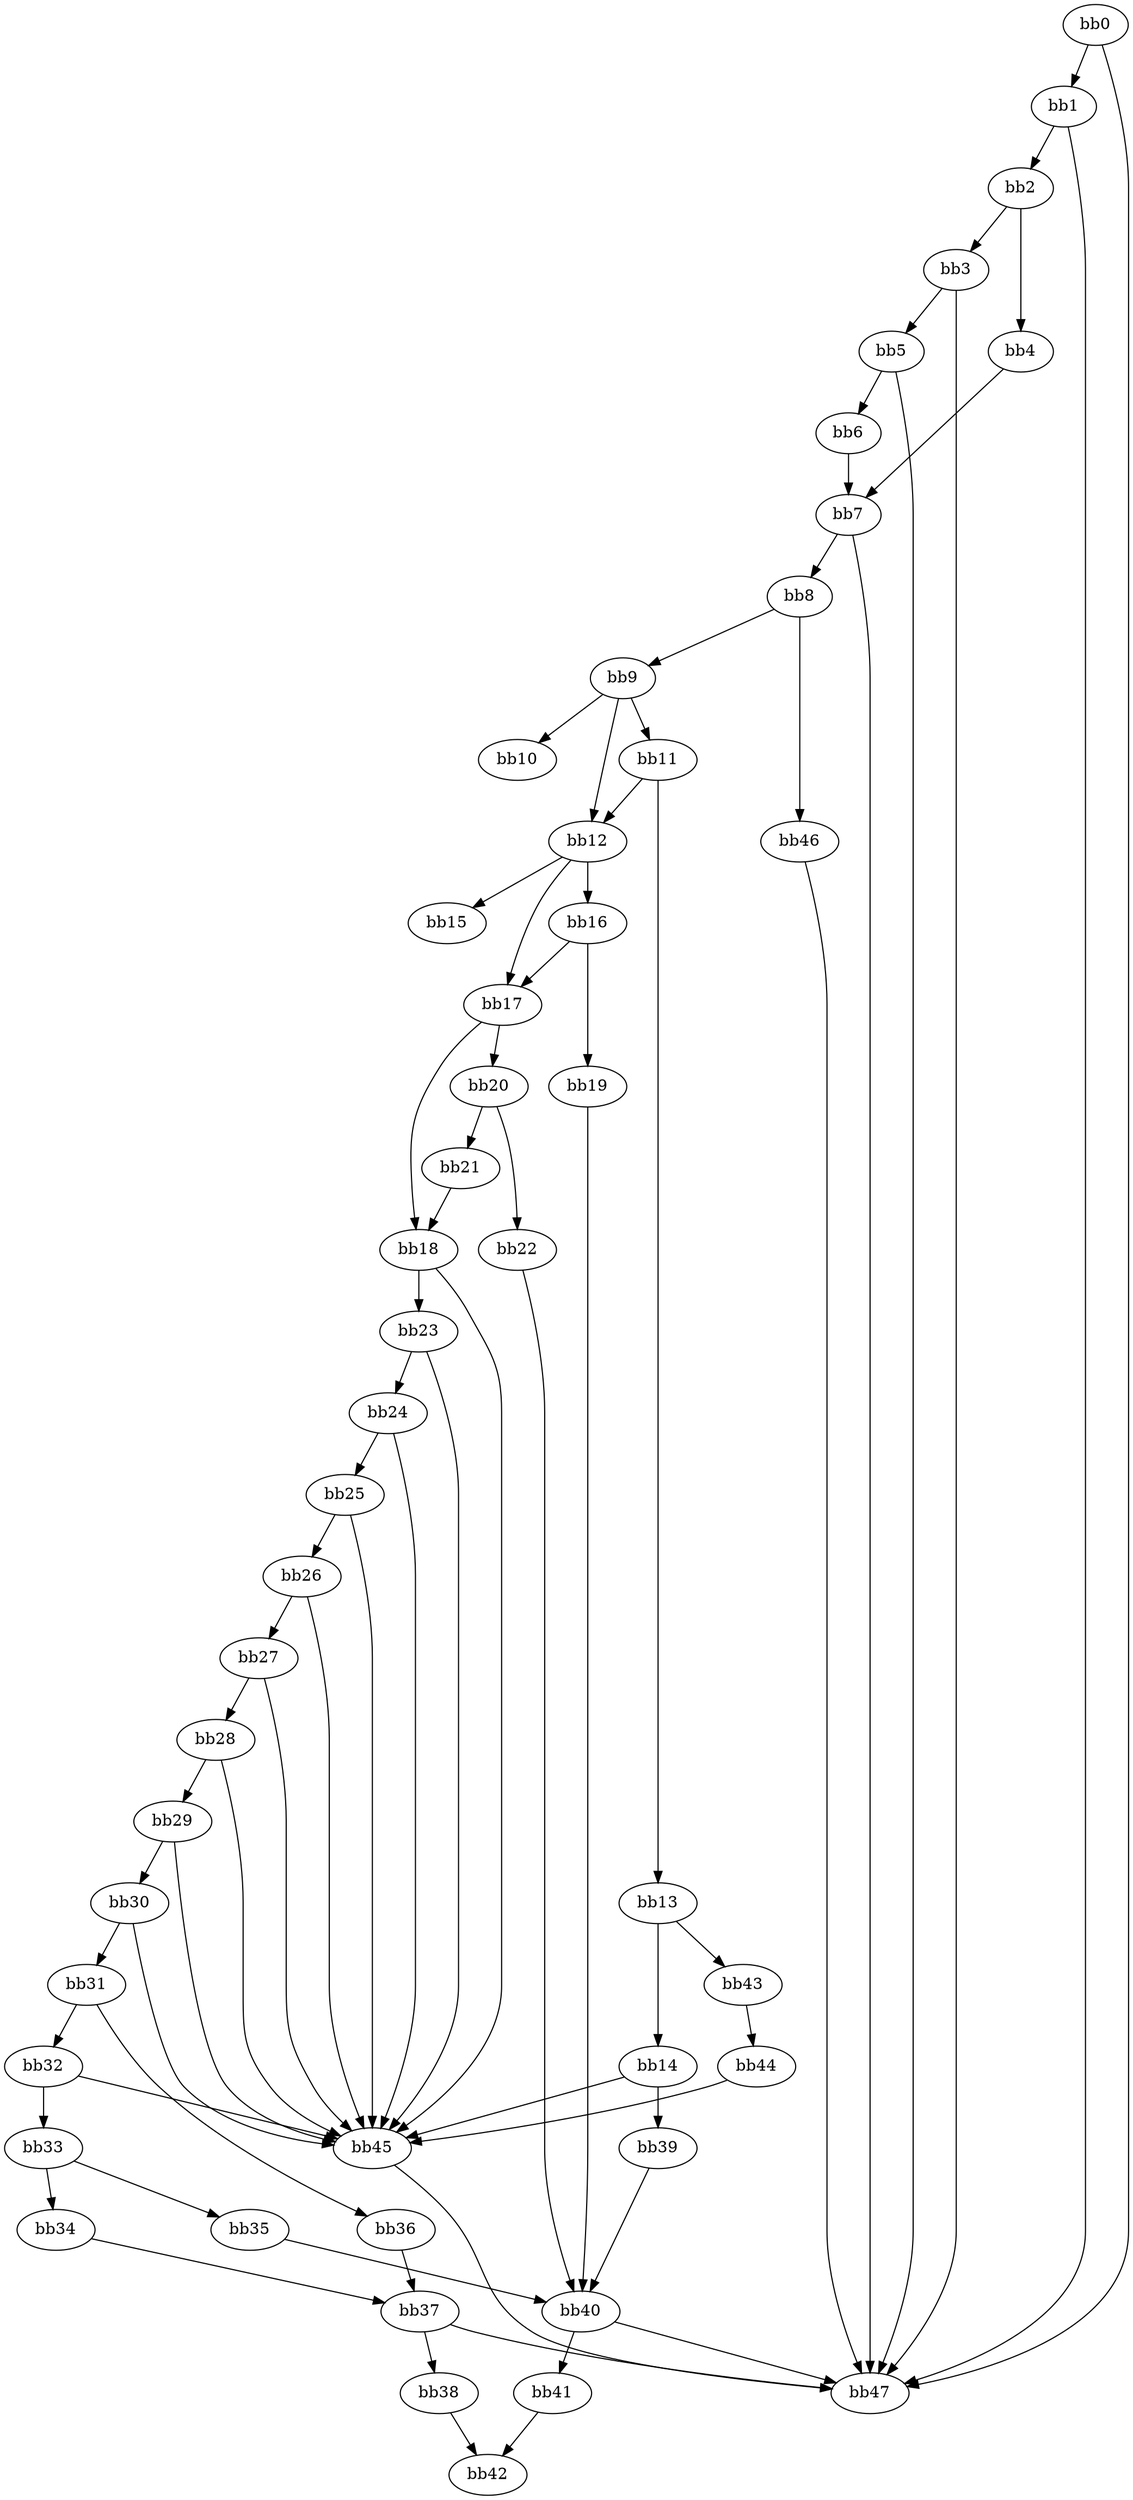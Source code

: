 digraph {
    0 [ label = "bb0\l" ]
    1 [ label = "bb1\l" ]
    2 [ label = "bb2\l" ]
    3 [ label = "bb3\l" ]
    4 [ label = "bb4\l" ]
    5 [ label = "bb5\l" ]
    6 [ label = "bb6\l" ]
    7 [ label = "bb7\l" ]
    8 [ label = "bb8\l" ]
    9 [ label = "bb9\l" ]
    10 [ label = "bb10\l" ]
    11 [ label = "bb11\l" ]
    12 [ label = "bb12\l" ]
    13 [ label = "bb13\l" ]
    14 [ label = "bb14\l" ]
    15 [ label = "bb15\l" ]
    16 [ label = "bb16\l" ]
    17 [ label = "bb17\l" ]
    18 [ label = "bb18\l" ]
    19 [ label = "bb19\l" ]
    20 [ label = "bb20\l" ]
    21 [ label = "bb21\l" ]
    22 [ label = "bb22\l" ]
    23 [ label = "bb23\l" ]
    24 [ label = "bb24\l" ]
    25 [ label = "bb25\l" ]
    26 [ label = "bb26\l" ]
    27 [ label = "bb27\l" ]
    28 [ label = "bb28\l" ]
    29 [ label = "bb29\l" ]
    30 [ label = "bb30\l" ]
    31 [ label = "bb31\l" ]
    32 [ label = "bb32\l" ]
    33 [ label = "bb33\l" ]
    34 [ label = "bb34\l" ]
    35 [ label = "bb35\l" ]
    36 [ label = "bb36\l" ]
    37 [ label = "bb37\l" ]
    38 [ label = "bb38\l" ]
    39 [ label = "bb39\l" ]
    40 [ label = "bb40\l" ]
    41 [ label = "bb41\l" ]
    42 [ label = "bb42\l" ]
    43 [ label = "bb43\l" ]
    44 [ label = "bb44\l" ]
    45 [ label = "bb45\l" ]
    46 [ label = "bb46\l" ]
    47 [ label = "bb47\l" ]
    0 -> 1 [ ]
    0 -> 47 [ ]
    1 -> 2 [ ]
    1 -> 47 [ ]
    2 -> 3 [ ]
    2 -> 4 [ ]
    3 -> 5 [ ]
    3 -> 47 [ ]
    4 -> 7 [ ]
    5 -> 6 [ ]
    5 -> 47 [ ]
    6 -> 7 [ ]
    7 -> 8 [ ]
    7 -> 47 [ ]
    8 -> 9 [ ]
    8 -> 46 [ ]
    9 -> 10 [ ]
    9 -> 11 [ ]
    9 -> 12 [ ]
    11 -> 12 [ ]
    11 -> 13 [ ]
    12 -> 15 [ ]
    12 -> 16 [ ]
    12 -> 17 [ ]
    13 -> 14 [ ]
    13 -> 43 [ ]
    14 -> 39 [ ]
    14 -> 45 [ ]
    16 -> 17 [ ]
    16 -> 19 [ ]
    17 -> 18 [ ]
    17 -> 20 [ ]
    18 -> 23 [ ]
    18 -> 45 [ ]
    19 -> 40 [ ]
    20 -> 21 [ ]
    20 -> 22 [ ]
    21 -> 18 [ ]
    22 -> 40 [ ]
    23 -> 24 [ ]
    23 -> 45 [ ]
    24 -> 25 [ ]
    24 -> 45 [ ]
    25 -> 26 [ ]
    25 -> 45 [ ]
    26 -> 27 [ ]
    26 -> 45 [ ]
    27 -> 28 [ ]
    27 -> 45 [ ]
    28 -> 29 [ ]
    28 -> 45 [ ]
    29 -> 30 [ ]
    29 -> 45 [ ]
    30 -> 31 [ ]
    30 -> 45 [ ]
    31 -> 32 [ ]
    31 -> 36 [ ]
    32 -> 33 [ ]
    32 -> 45 [ ]
    33 -> 34 [ ]
    33 -> 35 [ ]
    34 -> 37 [ ]
    35 -> 40 [ ]
    36 -> 37 [ ]
    37 -> 38 [ ]
    37 -> 47 [ ]
    38 -> 42 [ ]
    39 -> 40 [ ]
    40 -> 41 [ ]
    40 -> 47 [ ]
    41 -> 42 [ ]
    43 -> 44 [ ]
    44 -> 45 [ ]
    45 -> 47 [ ]
    46 -> 47 [ ]
}

